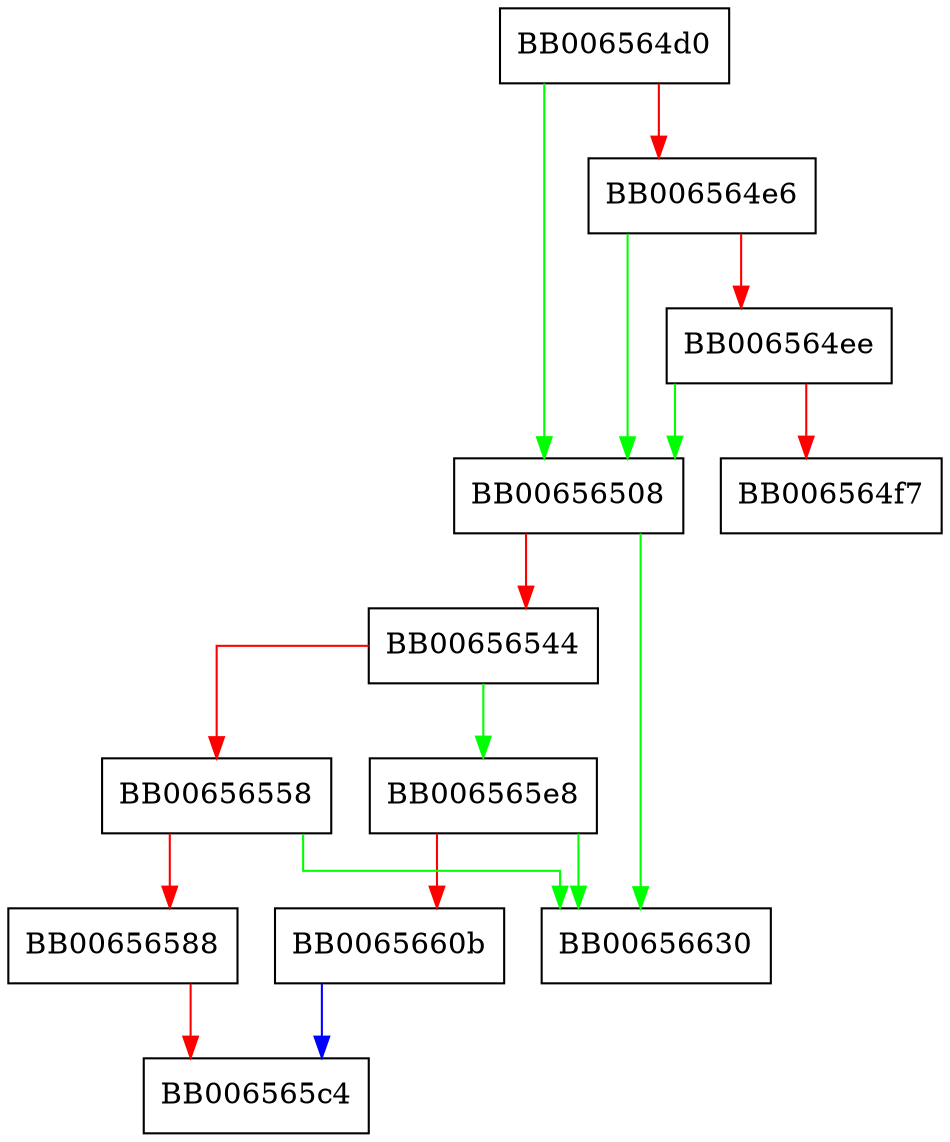 digraph UI_construct_prompt {
  node [shape="box"];
  graph [splines=ortho];
  BB006564d0 -> BB00656508 [color="green"];
  BB006564d0 -> BB006564e6 [color="red"];
  BB006564e6 -> BB00656508 [color="green"];
  BB006564e6 -> BB006564ee [color="red"];
  BB006564ee -> BB00656508 [color="green"];
  BB006564ee -> BB006564f7 [color="red"];
  BB00656508 -> BB00656630 [color="green"];
  BB00656508 -> BB00656544 [color="red"];
  BB00656544 -> BB006565e8 [color="green"];
  BB00656544 -> BB00656558 [color="red"];
  BB00656558 -> BB00656630 [color="green"];
  BB00656558 -> BB00656588 [color="red"];
  BB00656588 -> BB006565c4 [color="red"];
  BB006565e8 -> BB00656630 [color="green"];
  BB006565e8 -> BB0065660b [color="red"];
  BB0065660b -> BB006565c4 [color="blue"];
}